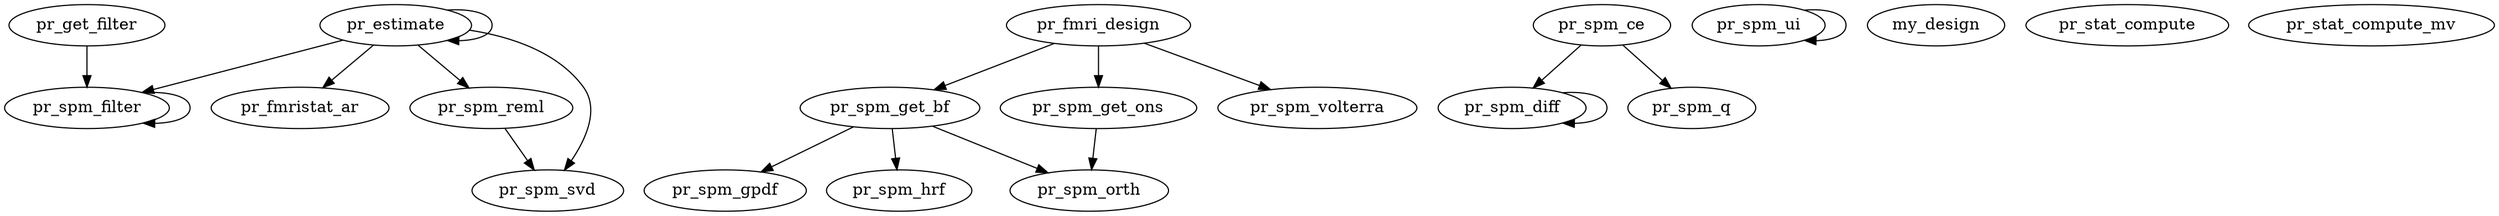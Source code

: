 /* Created by mdot for Matlab */
digraph m2html {
  pr_estimate -> pr_estimate;
  pr_estimate -> pr_fmristat_ar;
  pr_estimate -> pr_spm_filter;
  pr_estimate -> pr_spm_reml;
  pr_estimate -> pr_spm_svd;
  pr_fmri_design -> pr_spm_get_bf;
  pr_fmri_design -> pr_spm_get_ons;
  pr_fmri_design -> pr_spm_volterra;
  pr_get_filter -> pr_spm_filter;
  pr_spm_ce -> pr_spm_diff;
  pr_spm_ce -> pr_spm_q;
  pr_spm_diff -> pr_spm_diff;
  pr_spm_filter -> pr_spm_filter;
  pr_spm_get_bf -> pr_spm_gpdf;
  pr_spm_get_bf -> pr_spm_hrf;
  pr_spm_get_bf -> pr_spm_orth;
  pr_spm_get_ons -> pr_spm_orth;
  pr_spm_reml -> pr_spm_svd;
  pr_spm_ui -> pr_spm_ui;

  my_design [URL="my_design.html"];
  pr_estimate [URL="pr_estimate.html"];
  pr_fmri_design [URL="pr_fmri_design.html"];
  pr_fmristat_ar [URL="pr_fmristat_ar.html"];
  pr_get_filter [URL="pr_get_filter.html"];
  pr_spm_ce [URL="pr_spm_ce.html"];
  pr_spm_diff [URL="pr_spm_diff.html"];
  pr_spm_filter [URL="pr_spm_filter.html"];
  pr_spm_get_bf [URL="pr_spm_get_bf.html"];
  pr_spm_get_ons [URL="pr_spm_get_ons.html"];
  pr_spm_gpdf [URL="pr_spm_gpdf.html"];
  pr_spm_hrf [URL="pr_spm_hrf.html"];
  pr_spm_orth [URL="pr_spm_orth.html"];
  pr_spm_q [URL="pr_spm_q.html"];
  pr_spm_reml [URL="pr_spm_reml.html"];
  pr_spm_svd [URL="pr_spm_svd.html"];
  pr_spm_ui [URL="pr_spm_ui.html"];
  pr_spm_volterra [URL="pr_spm_volterra.html"];
  pr_stat_compute [URL="pr_stat_compute.html"];
  pr_stat_compute_mv [URL="pr_stat_compute_mv.html"];
}